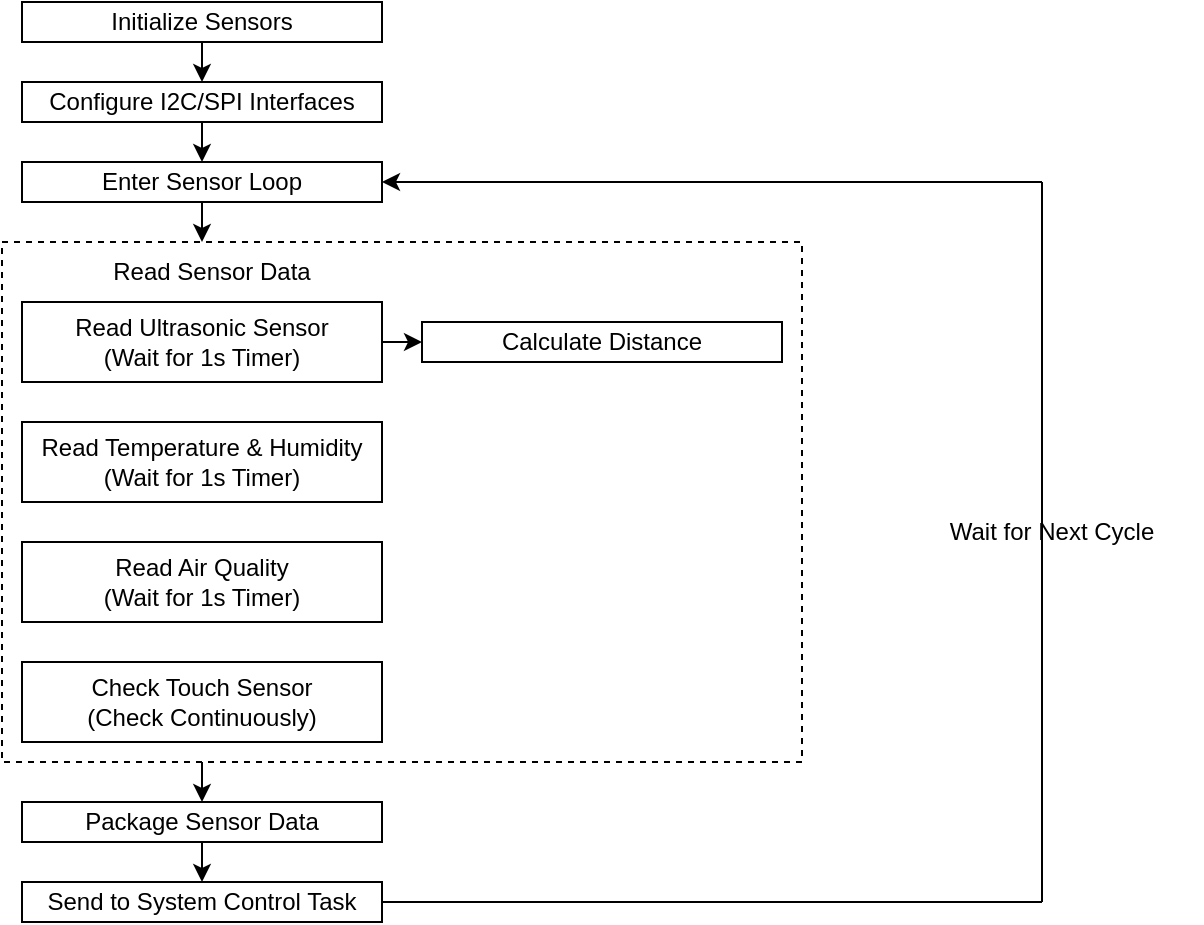 <mxfile version="26.1.1">
  <diagram name="Page-1" id="UbBygipPK2wlHCW_J2im">
    <mxGraphModel dx="1004" dy="587" grid="1" gridSize="10" guides="1" tooltips="1" connect="1" arrows="1" fold="1" page="1" pageScale="1" pageWidth="1100" pageHeight="1700" math="0" shadow="0">
      <root>
        <mxCell id="0" />
        <mxCell id="1" parent="0" />
        <mxCell id="vN4tsAmOebe0pU0p0FwG-1" value="Initialize Sensors" style="rounded=0;whiteSpace=wrap;html=1;" vertex="1" parent="1">
          <mxGeometry x="390" y="40" width="180" height="20" as="geometry" />
        </mxCell>
        <mxCell id="vN4tsAmOebe0pU0p0FwG-2" value="Configure I2C/SPI Interfaces" style="rounded=0;whiteSpace=wrap;html=1;" vertex="1" parent="1">
          <mxGeometry x="390" y="80" width="180" height="20" as="geometry" />
        </mxCell>
        <mxCell id="vN4tsAmOebe0pU0p0FwG-3" value="Enter Sensor Loop" style="rounded=0;whiteSpace=wrap;html=1;" vertex="1" parent="1">
          <mxGeometry x="390" y="120" width="180" height="20" as="geometry" />
        </mxCell>
        <mxCell id="vN4tsAmOebe0pU0p0FwG-4" value="Read Ultrasonic Sensor&lt;div&gt;(Wait for 1s Timer)&lt;/div&gt;" style="rounded=0;whiteSpace=wrap;html=1;" vertex="1" parent="1">
          <mxGeometry x="390" y="190" width="180" height="40" as="geometry" />
        </mxCell>
        <mxCell id="vN4tsAmOebe0pU0p0FwG-5" value="Calculate Distance" style="rounded=0;whiteSpace=wrap;html=1;" vertex="1" parent="1">
          <mxGeometry x="590" y="200" width="180" height="20" as="geometry" />
        </mxCell>
        <mxCell id="vN4tsAmOebe0pU0p0FwG-6" value="Read Temperature &amp;amp; Humidity&lt;div&gt;(Wait for 1s Timer)&lt;/div&gt;" style="rounded=0;whiteSpace=wrap;html=1;" vertex="1" parent="1">
          <mxGeometry x="390" y="250" width="180" height="40" as="geometry" />
        </mxCell>
        <mxCell id="vN4tsAmOebe0pU0p0FwG-9" value="Read Air Quality&lt;div&gt;(Wait for 1s Timer)&lt;/div&gt;" style="rounded=0;whiteSpace=wrap;html=1;" vertex="1" parent="1">
          <mxGeometry x="390" y="310" width="180" height="40" as="geometry" />
        </mxCell>
        <mxCell id="vN4tsAmOebe0pU0p0FwG-10" value="Check Touch Sensor&lt;div&gt;(Check Continuously)&lt;/div&gt;" style="rounded=0;whiteSpace=wrap;html=1;" vertex="1" parent="1">
          <mxGeometry x="390" y="370" width="180" height="40" as="geometry" />
        </mxCell>
        <mxCell id="vN4tsAmOebe0pU0p0FwG-11" value="Read Sensor Data" style="text;html=1;align=center;verticalAlign=middle;whiteSpace=wrap;rounded=0;" vertex="1" parent="1">
          <mxGeometry x="430" y="160" width="110" height="30" as="geometry" />
        </mxCell>
        <mxCell id="vN4tsAmOebe0pU0p0FwG-13" value="" style="endArrow=classic;html=1;rounded=0;exitX=0.5;exitY=1;exitDx=0;exitDy=0;" edge="1" parent="1" source="vN4tsAmOebe0pU0p0FwG-1">
          <mxGeometry width="50" height="50" relative="1" as="geometry">
            <mxPoint x="440" y="270" as="sourcePoint" />
            <mxPoint x="480" y="80" as="targetPoint" />
          </mxGeometry>
        </mxCell>
        <mxCell id="vN4tsAmOebe0pU0p0FwG-14" value="" style="endArrow=classic;html=1;rounded=0;exitX=0.5;exitY=1;exitDx=0;exitDy=0;entryX=0.5;entryY=0;entryDx=0;entryDy=0;" edge="1" parent="1" source="vN4tsAmOebe0pU0p0FwG-2" target="vN4tsAmOebe0pU0p0FwG-3">
          <mxGeometry width="50" height="50" relative="1" as="geometry">
            <mxPoint x="540" y="190" as="sourcePoint" />
            <mxPoint x="590" y="140" as="targetPoint" />
          </mxGeometry>
        </mxCell>
        <mxCell id="vN4tsAmOebe0pU0p0FwG-15" value="" style="endArrow=classic;html=1;rounded=0;exitX=0.5;exitY=1;exitDx=0;exitDy=0;entryX=0.25;entryY=0;entryDx=0;entryDy=0;" edge="1" parent="1" source="vN4tsAmOebe0pU0p0FwG-3">
          <mxGeometry width="50" height="50" relative="1" as="geometry">
            <mxPoint x="540" y="190" as="sourcePoint" />
            <mxPoint x="480" y="160" as="targetPoint" />
          </mxGeometry>
        </mxCell>
        <mxCell id="vN4tsAmOebe0pU0p0FwG-20" value="" style="endArrow=classic;html=1;rounded=0;exitX=1;exitY=0.5;exitDx=0;exitDy=0;" edge="1" parent="1" source="vN4tsAmOebe0pU0p0FwG-4" target="vN4tsAmOebe0pU0p0FwG-5">
          <mxGeometry width="50" height="50" relative="1" as="geometry">
            <mxPoint x="530" y="300" as="sourcePoint" />
            <mxPoint x="580" y="250" as="targetPoint" />
          </mxGeometry>
        </mxCell>
        <mxCell id="vN4tsAmOebe0pU0p0FwG-21" value="" style="rounded=0;whiteSpace=wrap;html=1;dashed=1;fillColor=none;" vertex="1" parent="1">
          <mxGeometry x="380" y="160" width="400" height="260" as="geometry" />
        </mxCell>
        <mxCell id="vN4tsAmOebe0pU0p0FwG-22" value="Package Sensor Data" style="rounded=0;whiteSpace=wrap;html=1;" vertex="1" parent="1">
          <mxGeometry x="390" y="440" width="180" height="20" as="geometry" />
        </mxCell>
        <mxCell id="vN4tsAmOebe0pU0p0FwG-23" value="Send to System Control Task" style="rounded=0;whiteSpace=wrap;html=1;" vertex="1" parent="1">
          <mxGeometry x="390" y="480" width="180" height="20" as="geometry" />
        </mxCell>
        <mxCell id="vN4tsAmOebe0pU0p0FwG-25" value="" style="endArrow=classic;html=1;rounded=0;exitX=0.25;exitY=1;exitDx=0;exitDy=0;entryX=0.5;entryY=0;entryDx=0;entryDy=0;" edge="1" parent="1" source="vN4tsAmOebe0pU0p0FwG-21" target="vN4tsAmOebe0pU0p0FwG-22">
          <mxGeometry width="50" height="50" relative="1" as="geometry">
            <mxPoint x="500" y="500" as="sourcePoint" />
            <mxPoint x="550" y="450" as="targetPoint" />
          </mxGeometry>
        </mxCell>
        <mxCell id="vN4tsAmOebe0pU0p0FwG-26" value="" style="endArrow=classic;html=1;rounded=0;exitX=0.5;exitY=1;exitDx=0;exitDy=0;" edge="1" parent="1" source="vN4tsAmOebe0pU0p0FwG-22" target="vN4tsAmOebe0pU0p0FwG-23">
          <mxGeometry width="50" height="50" relative="1" as="geometry">
            <mxPoint x="500" y="500" as="sourcePoint" />
            <mxPoint x="550" y="450" as="targetPoint" />
          </mxGeometry>
        </mxCell>
        <mxCell id="vN4tsAmOebe0pU0p0FwG-27" value="Wait for Next Cycle" style="text;html=1;align=center;verticalAlign=middle;whiteSpace=wrap;rounded=0;" vertex="1" parent="1">
          <mxGeometry x="830" y="290" width="150" height="30" as="geometry" />
        </mxCell>
        <mxCell id="vN4tsAmOebe0pU0p0FwG-29" value="" style="endArrow=none;html=1;rounded=0;exitX=1;exitY=0.5;exitDx=0;exitDy=0;" edge="1" parent="1" source="vN4tsAmOebe0pU0p0FwG-23">
          <mxGeometry width="50" height="50" relative="1" as="geometry">
            <mxPoint x="600" y="470" as="sourcePoint" />
            <mxPoint x="900" y="490" as="targetPoint" />
          </mxGeometry>
        </mxCell>
        <mxCell id="vN4tsAmOebe0pU0p0FwG-30" value="" style="endArrow=none;html=1;rounded=0;" edge="1" parent="1">
          <mxGeometry width="50" height="50" relative="1" as="geometry">
            <mxPoint x="900" y="490" as="sourcePoint" />
            <mxPoint x="900" y="130" as="targetPoint" />
          </mxGeometry>
        </mxCell>
        <mxCell id="vN4tsAmOebe0pU0p0FwG-31" value="" style="endArrow=classic;html=1;rounded=0;entryX=1;entryY=0.5;entryDx=0;entryDy=0;" edge="1" parent="1" target="vN4tsAmOebe0pU0p0FwG-3">
          <mxGeometry width="50" height="50" relative="1" as="geometry">
            <mxPoint x="900" y="130" as="sourcePoint" />
            <mxPoint x="660" y="220" as="targetPoint" />
          </mxGeometry>
        </mxCell>
      </root>
    </mxGraphModel>
  </diagram>
</mxfile>
